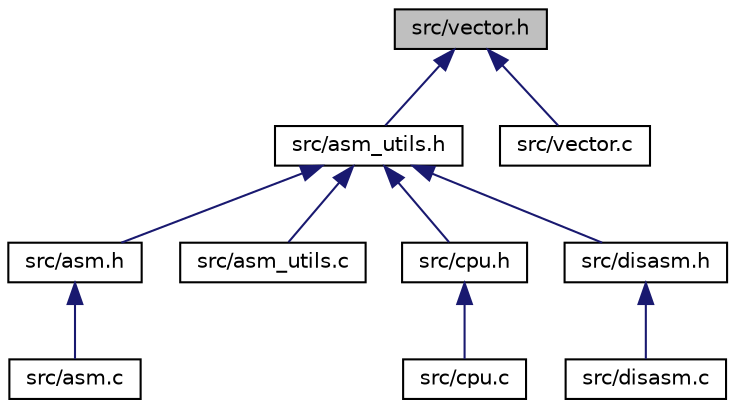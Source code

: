 digraph "src/vector.h"
{
  edge [fontname="Helvetica",fontsize="10",labelfontname="Helvetica",labelfontsize="10"];
  node [fontname="Helvetica",fontsize="10",shape=record];
  Node3 [label="src/vector.h",height=0.2,width=0.4,color="black", fillcolor="grey75", style="filled", fontcolor="black"];
  Node3 -> Node4 [dir="back",color="midnightblue",fontsize="10",style="solid",fontname="Helvetica"];
  Node4 [label="src/asm_utils.h",height=0.2,width=0.4,color="black", fillcolor="white", style="filled",URL="$asm__utils_8h.html",tooltip="Helper methods for asm, disasm, cpu. "];
  Node4 -> Node5 [dir="back",color="midnightblue",fontsize="10",style="solid",fontname="Helvetica"];
  Node5 [label="src/asm.h",height=0.2,width=0.4,color="black", fillcolor="white", style="filled",URL="$asm_8h.html",tooltip="Definitions of methods for assembler. "];
  Node5 -> Node6 [dir="back",color="midnightblue",fontsize="10",style="solid",fontname="Helvetica"];
  Node6 [label="src/asm.c",height=0.2,width=0.4,color="black", fillcolor="white", style="filled",URL="$asm_8c.html",tooltip="Definitions of methods for assembler. "];
  Node4 -> Node7 [dir="back",color="midnightblue",fontsize="10",style="solid",fontname="Helvetica"];
  Node7 [label="src/asm_utils.c",height=0.2,width=0.4,color="black", fillcolor="white", style="filled",URL="$asm__utils_8c.html",tooltip="Helper methods for asm, disasm, cpu. "];
  Node4 -> Node8 [dir="back",color="midnightblue",fontsize="10",style="solid",fontname="Helvetica"];
  Node8 [label="src/cpu.h",height=0.2,width=0.4,color="black", fillcolor="white", style="filled",URL="$cpu_8h.html",tooltip="Headers for a stack machine. "];
  Node8 -> Node9 [dir="back",color="midnightblue",fontsize="10",style="solid",fontname="Helvetica"];
  Node9 [label="src/cpu.c",height=0.2,width=0.4,color="black", fillcolor="white", style="filled",URL="$cpu_8c.html",tooltip="Describes a stack machine. "];
  Node4 -> Node10 [dir="back",color="midnightblue",fontsize="10",style="solid",fontname="Helvetica"];
  Node10 [label="src/disasm.h",height=0.2,width=0.4,color="black", fillcolor="white", style="filled",URL="$disasm_8h.html",tooltip="Disassembler methods. "];
  Node10 -> Node11 [dir="back",color="midnightblue",fontsize="10",style="solid",fontname="Helvetica"];
  Node11 [label="src/disasm.c",height=0.2,width=0.4,color="black", fillcolor="white", style="filled",URL="$disasm_8c.html",tooltip="Disassembler methods. "];
  Node3 -> Node12 [dir="back",color="midnightblue",fontsize="10",style="solid",fontname="Helvetica"];
  Node12 [label="src/vector.c",height=0.2,width=0.4,color="black", fillcolor="white", style="filled",URL="$vector_8c.html"];
}
